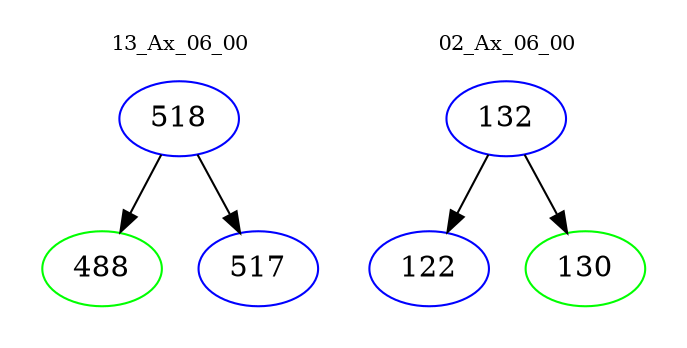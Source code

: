 digraph{
subgraph cluster_0 {
color = white
label = "13_Ax_06_00";
fontsize=10;
T0_518 [label="518", color="blue"]
T0_518 -> T0_488 [color="black"]
T0_488 [label="488", color="green"]
T0_518 -> T0_517 [color="black"]
T0_517 [label="517", color="blue"]
}
subgraph cluster_1 {
color = white
label = "02_Ax_06_00";
fontsize=10;
T1_132 [label="132", color="blue"]
T1_132 -> T1_122 [color="black"]
T1_122 [label="122", color="blue"]
T1_132 -> T1_130 [color="black"]
T1_130 [label="130", color="green"]
}
}
